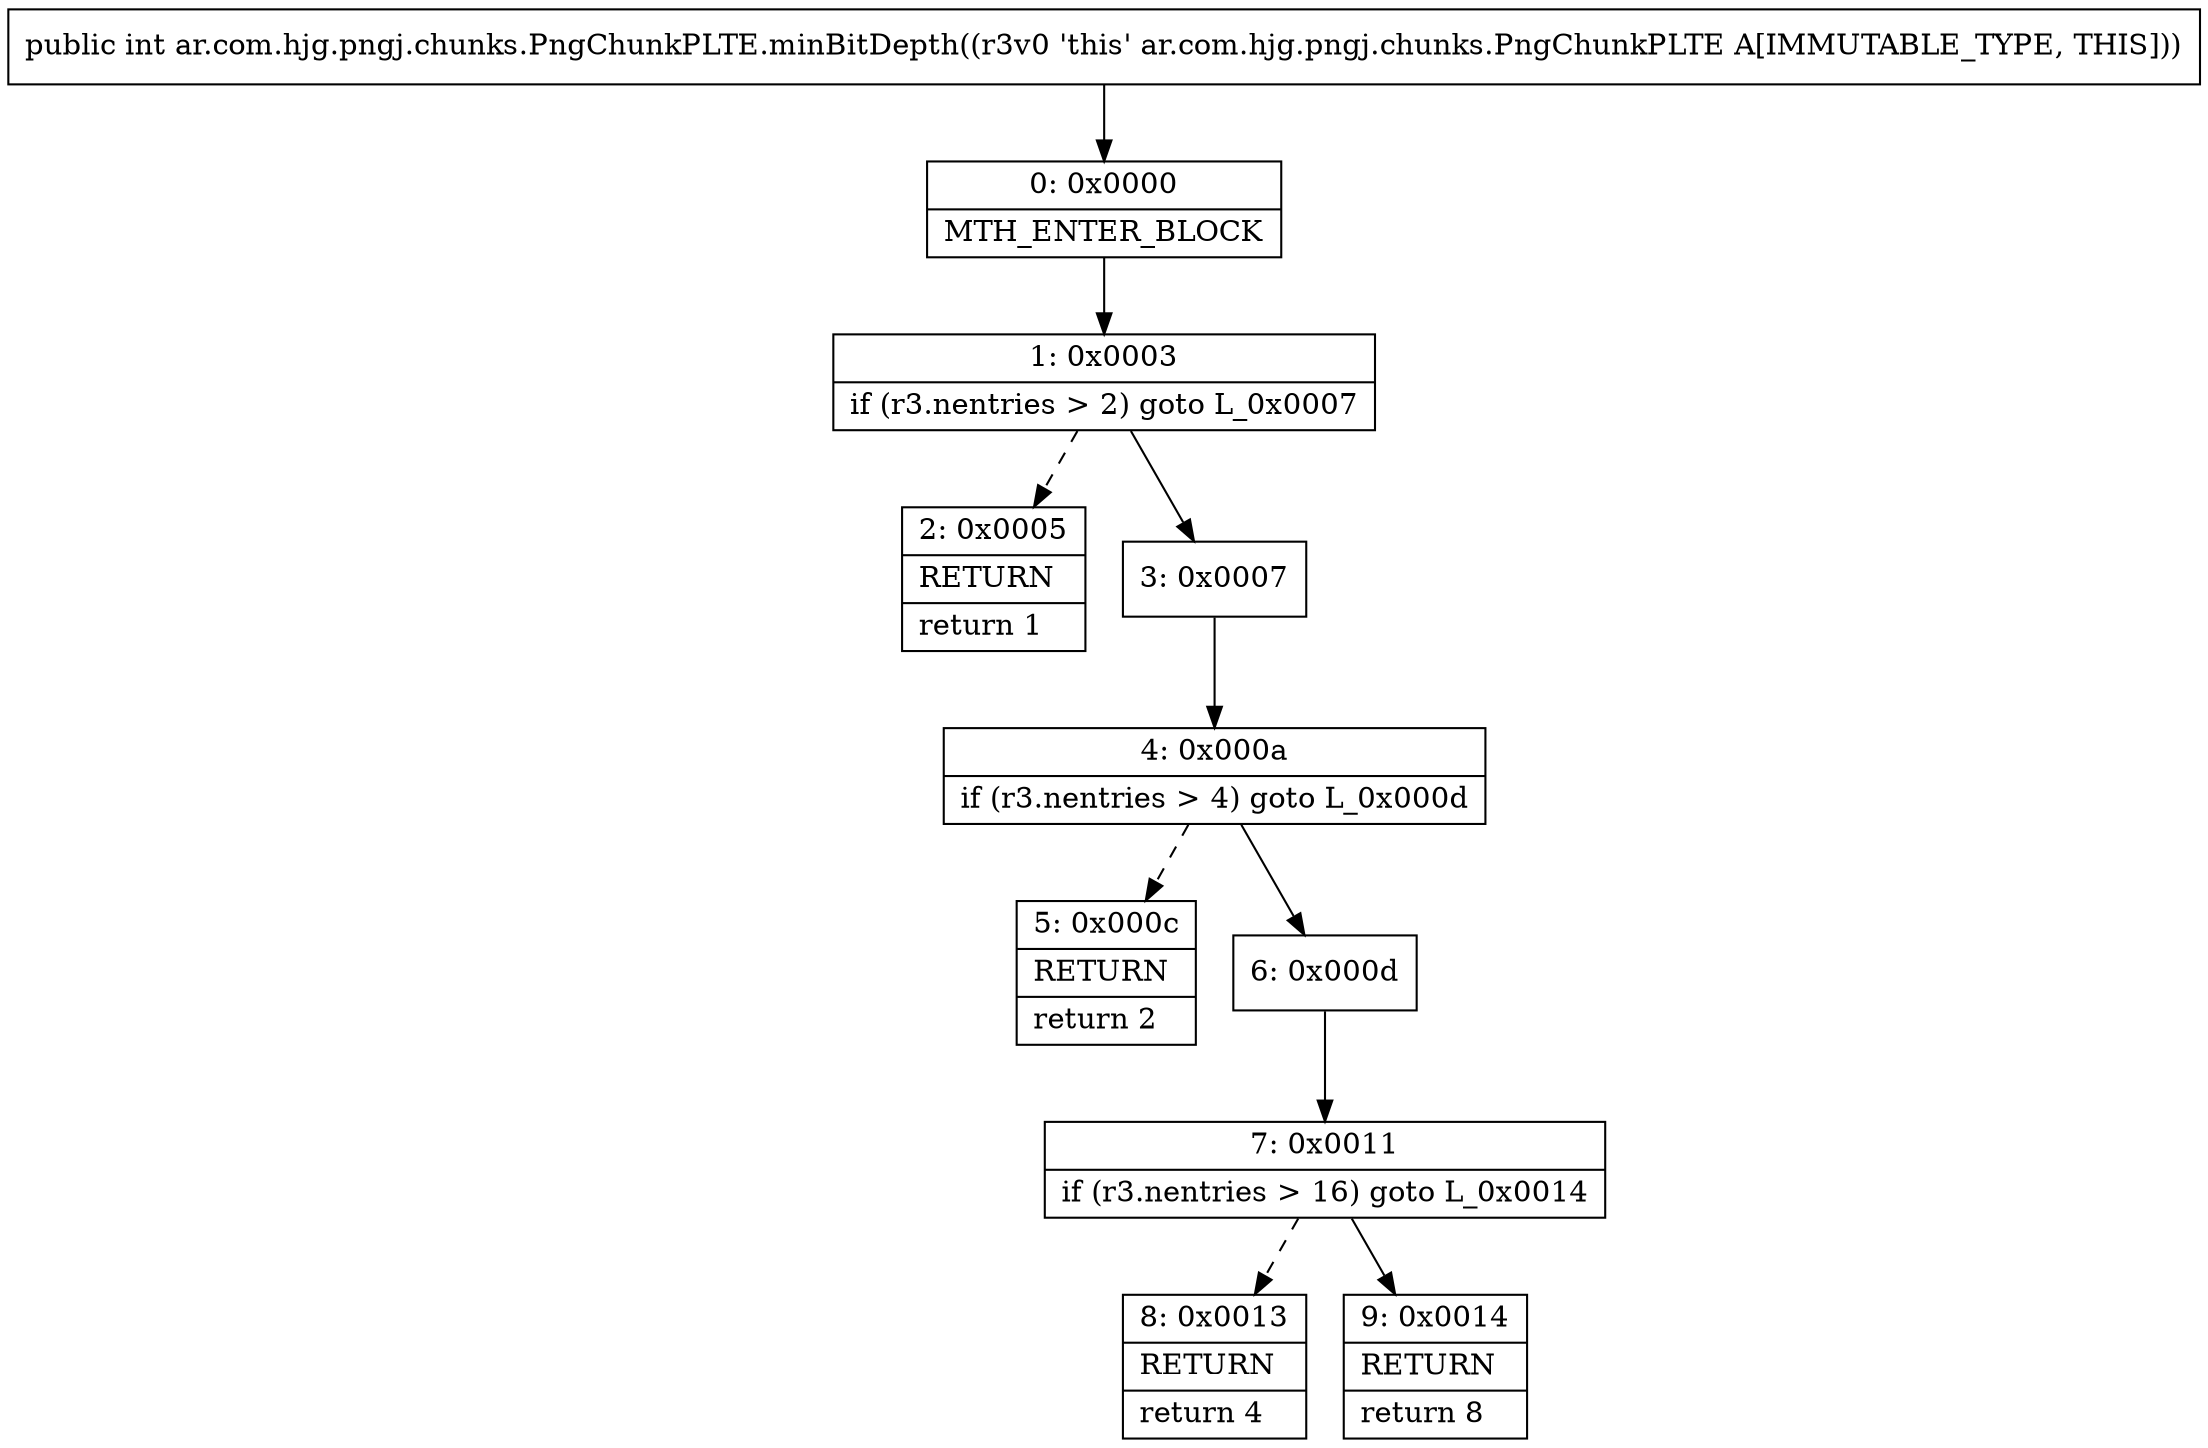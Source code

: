 digraph "CFG forar.com.hjg.pngj.chunks.PngChunkPLTE.minBitDepth()I" {
Node_0 [shape=record,label="{0\:\ 0x0000|MTH_ENTER_BLOCK\l}"];
Node_1 [shape=record,label="{1\:\ 0x0003|if (r3.nentries \> 2) goto L_0x0007\l}"];
Node_2 [shape=record,label="{2\:\ 0x0005|RETURN\l|return 1\l}"];
Node_3 [shape=record,label="{3\:\ 0x0007}"];
Node_4 [shape=record,label="{4\:\ 0x000a|if (r3.nentries \> 4) goto L_0x000d\l}"];
Node_5 [shape=record,label="{5\:\ 0x000c|RETURN\l|return 2\l}"];
Node_6 [shape=record,label="{6\:\ 0x000d}"];
Node_7 [shape=record,label="{7\:\ 0x0011|if (r3.nentries \> 16) goto L_0x0014\l}"];
Node_8 [shape=record,label="{8\:\ 0x0013|RETURN\l|return 4\l}"];
Node_9 [shape=record,label="{9\:\ 0x0014|RETURN\l|return 8\l}"];
MethodNode[shape=record,label="{public int ar.com.hjg.pngj.chunks.PngChunkPLTE.minBitDepth((r3v0 'this' ar.com.hjg.pngj.chunks.PngChunkPLTE A[IMMUTABLE_TYPE, THIS])) }"];
MethodNode -> Node_0;
Node_0 -> Node_1;
Node_1 -> Node_2[style=dashed];
Node_1 -> Node_3;
Node_3 -> Node_4;
Node_4 -> Node_5[style=dashed];
Node_4 -> Node_6;
Node_6 -> Node_7;
Node_7 -> Node_8[style=dashed];
Node_7 -> Node_9;
}

